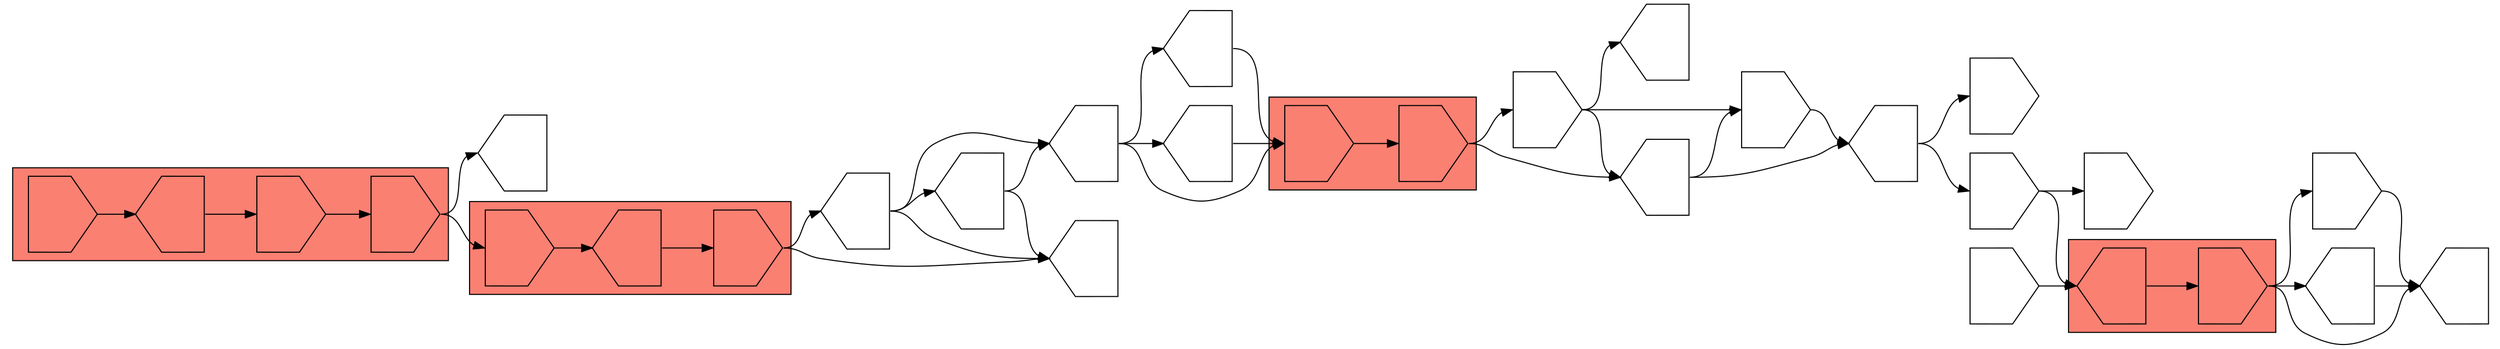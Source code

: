 digraph asm {
	rotate=90;
	edge [headport=n,tailport=s];
subgraph cluster_C4584_5608 {
	4584 [label="",height=1,width=1,shape=invhouse];
	5608 [label="",height=1,width=1,shape=invhouse];
	style=filled;
	fillcolor=salmon;
}
subgraph cluster_C3726_13951 {
	3726 [label="",height=1,width=1,shape=house];
	13951 [label="",height=1,width=1,shape=invhouse];
	style=filled;
	fillcolor=salmon;
}
subgraph cluster_C10937_13755_243 {
	10937 [label="",height=1,width=1,shape=invhouse];
	13755 [label="",height=1,width=1,shape=house];
	243 [label="",height=1,width=1,shape=invhouse];
	style=filled;
	fillcolor=salmon;
}
subgraph cluster_C18084_11827_10808_19865 {
	18084 [label="",height=1,width=1,shape=invhouse];
	11827 [label="",height=1,width=1,shape=house];
	10808 [label="",height=1,width=1,shape=invhouse];
	19865 [label="",height=1,width=1,shape=invhouse];
	style=filled;
	fillcolor=salmon;
}
	5290 [label="",height=1,width=1,shape=house];
	2241 [label="",height=1,width=1,shape=house];
	1536 [label="",height=1,width=1,shape=invhouse];
	4585 [label="",height=1,width=1,shape=house];
	10883 [label="",height=1,width=1,shape=house];
	16506 [label="",height=1,width=1,shape=invhouse];
	15022 [label="",height=1,width=1,shape=invhouse];
	9102 [label="",height=1,width=1,shape=invhouse];
	15629 [label="",height=1,width=1,shape=invhouse];
	11884 [label="",height=1,width=1,shape=invhouse];
	9011 [label="",height=1,width=1,shape=invhouse];
	16362 [label="",height=1,width=1,shape=house];
	10249 [label="",height=1,width=1,shape=house];
	13629 [label="",height=1,width=1,shape=house];
	11869 [label="",height=1,width=1,shape=house];
	8681 [label="",height=1,width=1,shape=house];
	11640 [label="",height=1,width=1,shape=house];
	16092 [label="",height=1,width=1,shape=house];
	18133 [label="",height=1,width=1,shape=house];
	4584 -> 5608
	5608 -> 5290
	5608 -> 9011
	5290 -> 2241
	5290 -> 11884
	2241 -> 1536
	2241 -> 15629
	1536 -> 3726
	1536 -> 9102
	3726 -> 13951
	13951 -> 4585
	13951 -> 10883
	13951 -> 16506
	10883 -> 4585
	16506 -> 4585
	15022 -> 3726
	11884 -> 2241
	9011 -> 5290
	9011 -> 11884
	9011 -> 16362
	10249 -> 4584
	13629 -> 4584
	13629 -> 10249
	13629 -> 11869
	11869 -> 4584
	8681 -> 11640
	8681 -> 13629
	243 -> 11640
	243 -> 16092
	16092 -> 8681
	16092 -> 11640
	16092 -> 13629
	13755 -> 243
	10937 -> 13755
	19865 -> 10937
	19865 -> 18133
	10808 -> 19865
	11827 -> 10808
	18084 -> 11827
}